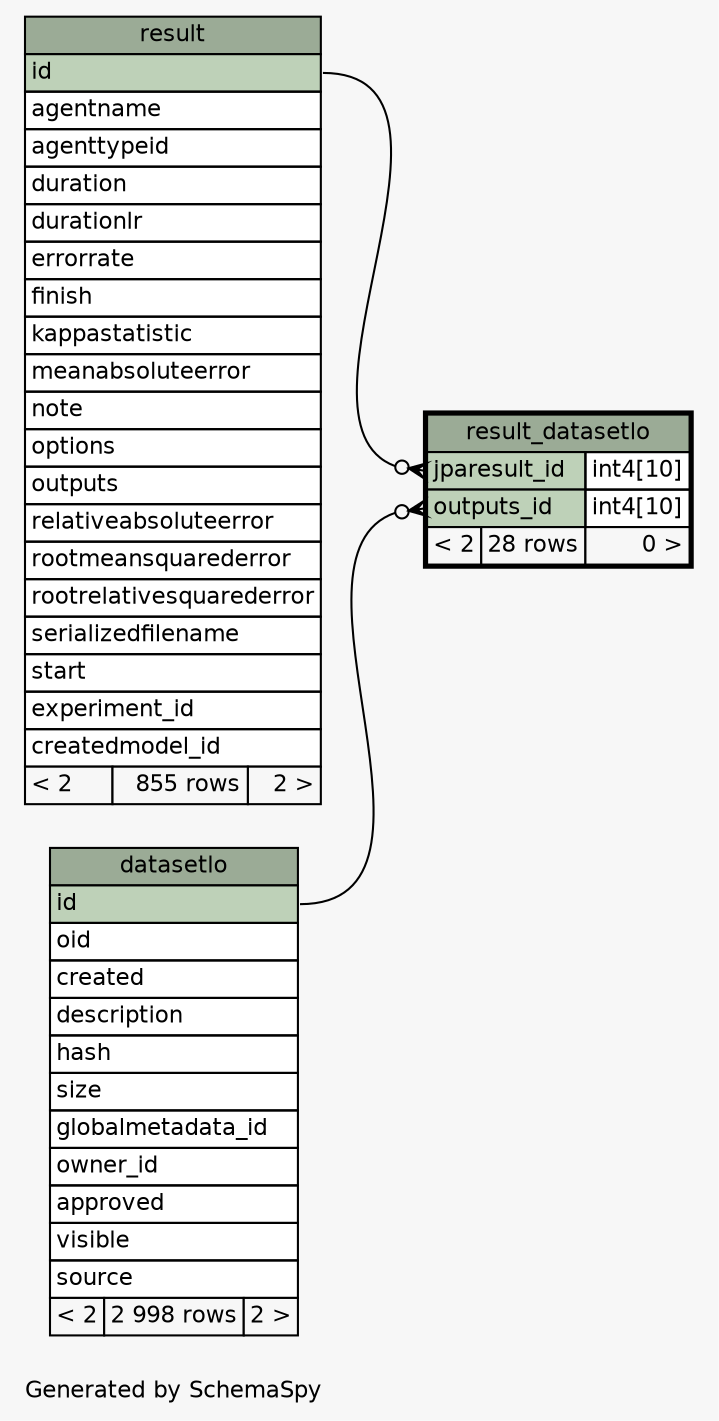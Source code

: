 // dot 2.38.0 on Mac OS X 10.9.4
// SchemaSpy rev 590
digraph "oneDegreeRelationshipsDiagram" {
  graph [
    rankdir="RL"
    bgcolor="#f7f7f7"
    label="\nGenerated by SchemaSpy"
    labeljust="l"
    nodesep="0.18"
    ranksep="0.46"
    fontname="Helvetica"
    fontsize="11"
  ];
  node [
    fontname="Helvetica"
    fontsize="11"
    shape="plaintext"
  ];
  edge [
    arrowsize="0.8"
  ];
  "result_datasetlo":"jparesult_id":w -> "result":"id":e [arrowhead=none dir=back arrowtail=crowodot];
  "result_datasetlo":"outputs_id":w -> "datasetlo":"id":e [arrowhead=none dir=back arrowtail=crowodot];
  "datasetlo" [
    label=<
    <TABLE BORDER="0" CELLBORDER="1" CELLSPACING="0" BGCOLOR="#ffffff">
      <TR><TD COLSPAN="3" BGCOLOR="#9bab96" ALIGN="CENTER">datasetlo</TD></TR>
      <TR><TD PORT="id" COLSPAN="3" BGCOLOR="#bed1b8" ALIGN="LEFT">id</TD></TR>
      <TR><TD PORT="oid" COLSPAN="3" ALIGN="LEFT">oid</TD></TR>
      <TR><TD PORT="created" COLSPAN="3" ALIGN="LEFT">created</TD></TR>
      <TR><TD PORT="description" COLSPAN="3" ALIGN="LEFT">description</TD></TR>
      <TR><TD PORT="hash" COLSPAN="3" ALIGN="LEFT">hash</TD></TR>
      <TR><TD PORT="size" COLSPAN="3" ALIGN="LEFT">size</TD></TR>
      <TR><TD PORT="globalmetadata_id" COLSPAN="3" ALIGN="LEFT">globalmetadata_id</TD></TR>
      <TR><TD PORT="owner_id" COLSPAN="3" ALIGN="LEFT">owner_id</TD></TR>
      <TR><TD PORT="approved" COLSPAN="3" ALIGN="LEFT">approved</TD></TR>
      <TR><TD PORT="visible" COLSPAN="3" ALIGN="LEFT">visible</TD></TR>
      <TR><TD PORT="source" COLSPAN="3" ALIGN="LEFT">source</TD></TR>
      <TR><TD ALIGN="LEFT" BGCOLOR="#f7f7f7">&lt; 2</TD><TD ALIGN="RIGHT" BGCOLOR="#f7f7f7">2 998 rows</TD><TD ALIGN="RIGHT" BGCOLOR="#f7f7f7">2 &gt;</TD></TR>
    </TABLE>>
    URL="datasetlo.html"
    tooltip="datasetlo"
  ];
  "result" [
    label=<
    <TABLE BORDER="0" CELLBORDER="1" CELLSPACING="0" BGCOLOR="#ffffff">
      <TR><TD COLSPAN="3" BGCOLOR="#9bab96" ALIGN="CENTER">result</TD></TR>
      <TR><TD PORT="id" COLSPAN="3" BGCOLOR="#bed1b8" ALIGN="LEFT">id</TD></TR>
      <TR><TD PORT="agentname" COLSPAN="3" ALIGN="LEFT">agentname</TD></TR>
      <TR><TD PORT="agenttypeid" COLSPAN="3" ALIGN="LEFT">agenttypeid</TD></TR>
      <TR><TD PORT="duration" COLSPAN="3" ALIGN="LEFT">duration</TD></TR>
      <TR><TD PORT="durationlr" COLSPAN="3" ALIGN="LEFT">durationlr</TD></TR>
      <TR><TD PORT="errorrate" COLSPAN="3" ALIGN="LEFT">errorrate</TD></TR>
      <TR><TD PORT="finish" COLSPAN="3" ALIGN="LEFT">finish</TD></TR>
      <TR><TD PORT="kappastatistic" COLSPAN="3" ALIGN="LEFT">kappastatistic</TD></TR>
      <TR><TD PORT="meanabsoluteerror" COLSPAN="3" ALIGN="LEFT">meanabsoluteerror</TD></TR>
      <TR><TD PORT="note" COLSPAN="3" ALIGN="LEFT">note</TD></TR>
      <TR><TD PORT="options" COLSPAN="3" ALIGN="LEFT">options</TD></TR>
      <TR><TD PORT="outputs" COLSPAN="3" ALIGN="LEFT">outputs</TD></TR>
      <TR><TD PORT="relativeabsoluteerror" COLSPAN="3" ALIGN="LEFT">relativeabsoluteerror</TD></TR>
      <TR><TD PORT="rootmeansquarederror" COLSPAN="3" ALIGN="LEFT">rootmeansquarederror</TD></TR>
      <TR><TD PORT="rootrelativesquarederror" COLSPAN="3" ALIGN="LEFT">rootrelativesquarederror</TD></TR>
      <TR><TD PORT="serializedfilename" COLSPAN="3" ALIGN="LEFT">serializedfilename</TD></TR>
      <TR><TD PORT="start" COLSPAN="3" ALIGN="LEFT">start</TD></TR>
      <TR><TD PORT="experiment_id" COLSPAN="3" ALIGN="LEFT">experiment_id</TD></TR>
      <TR><TD PORT="createdmodel_id" COLSPAN="3" ALIGN="LEFT">createdmodel_id</TD></TR>
      <TR><TD ALIGN="LEFT" BGCOLOR="#f7f7f7">&lt; 2</TD><TD ALIGN="RIGHT" BGCOLOR="#f7f7f7">855 rows</TD><TD ALIGN="RIGHT" BGCOLOR="#f7f7f7">2 &gt;</TD></TR>
    </TABLE>>
    URL="result.html"
    tooltip="result"
  ];
  "result_datasetlo" [
    label=<
    <TABLE BORDER="2" CELLBORDER="1" CELLSPACING="0" BGCOLOR="#ffffff">
      <TR><TD COLSPAN="3" BGCOLOR="#9bab96" ALIGN="CENTER">result_datasetlo</TD></TR>
      <TR><TD PORT="jparesult_id" COLSPAN="2" BGCOLOR="#bed1b8" ALIGN="LEFT">jparesult_id</TD><TD PORT="jparesult_id.type" ALIGN="LEFT">int4[10]</TD></TR>
      <TR><TD PORT="outputs_id" COLSPAN="2" BGCOLOR="#bed1b8" ALIGN="LEFT">outputs_id</TD><TD PORT="outputs_id.type" ALIGN="LEFT">int4[10]</TD></TR>
      <TR><TD ALIGN="LEFT" BGCOLOR="#f7f7f7">&lt; 2</TD><TD ALIGN="RIGHT" BGCOLOR="#f7f7f7">28 rows</TD><TD ALIGN="RIGHT" BGCOLOR="#f7f7f7">0 &gt;</TD></TR>
    </TABLE>>
    URL="result_datasetlo.html"
    tooltip="result_datasetlo"
  ];
}
